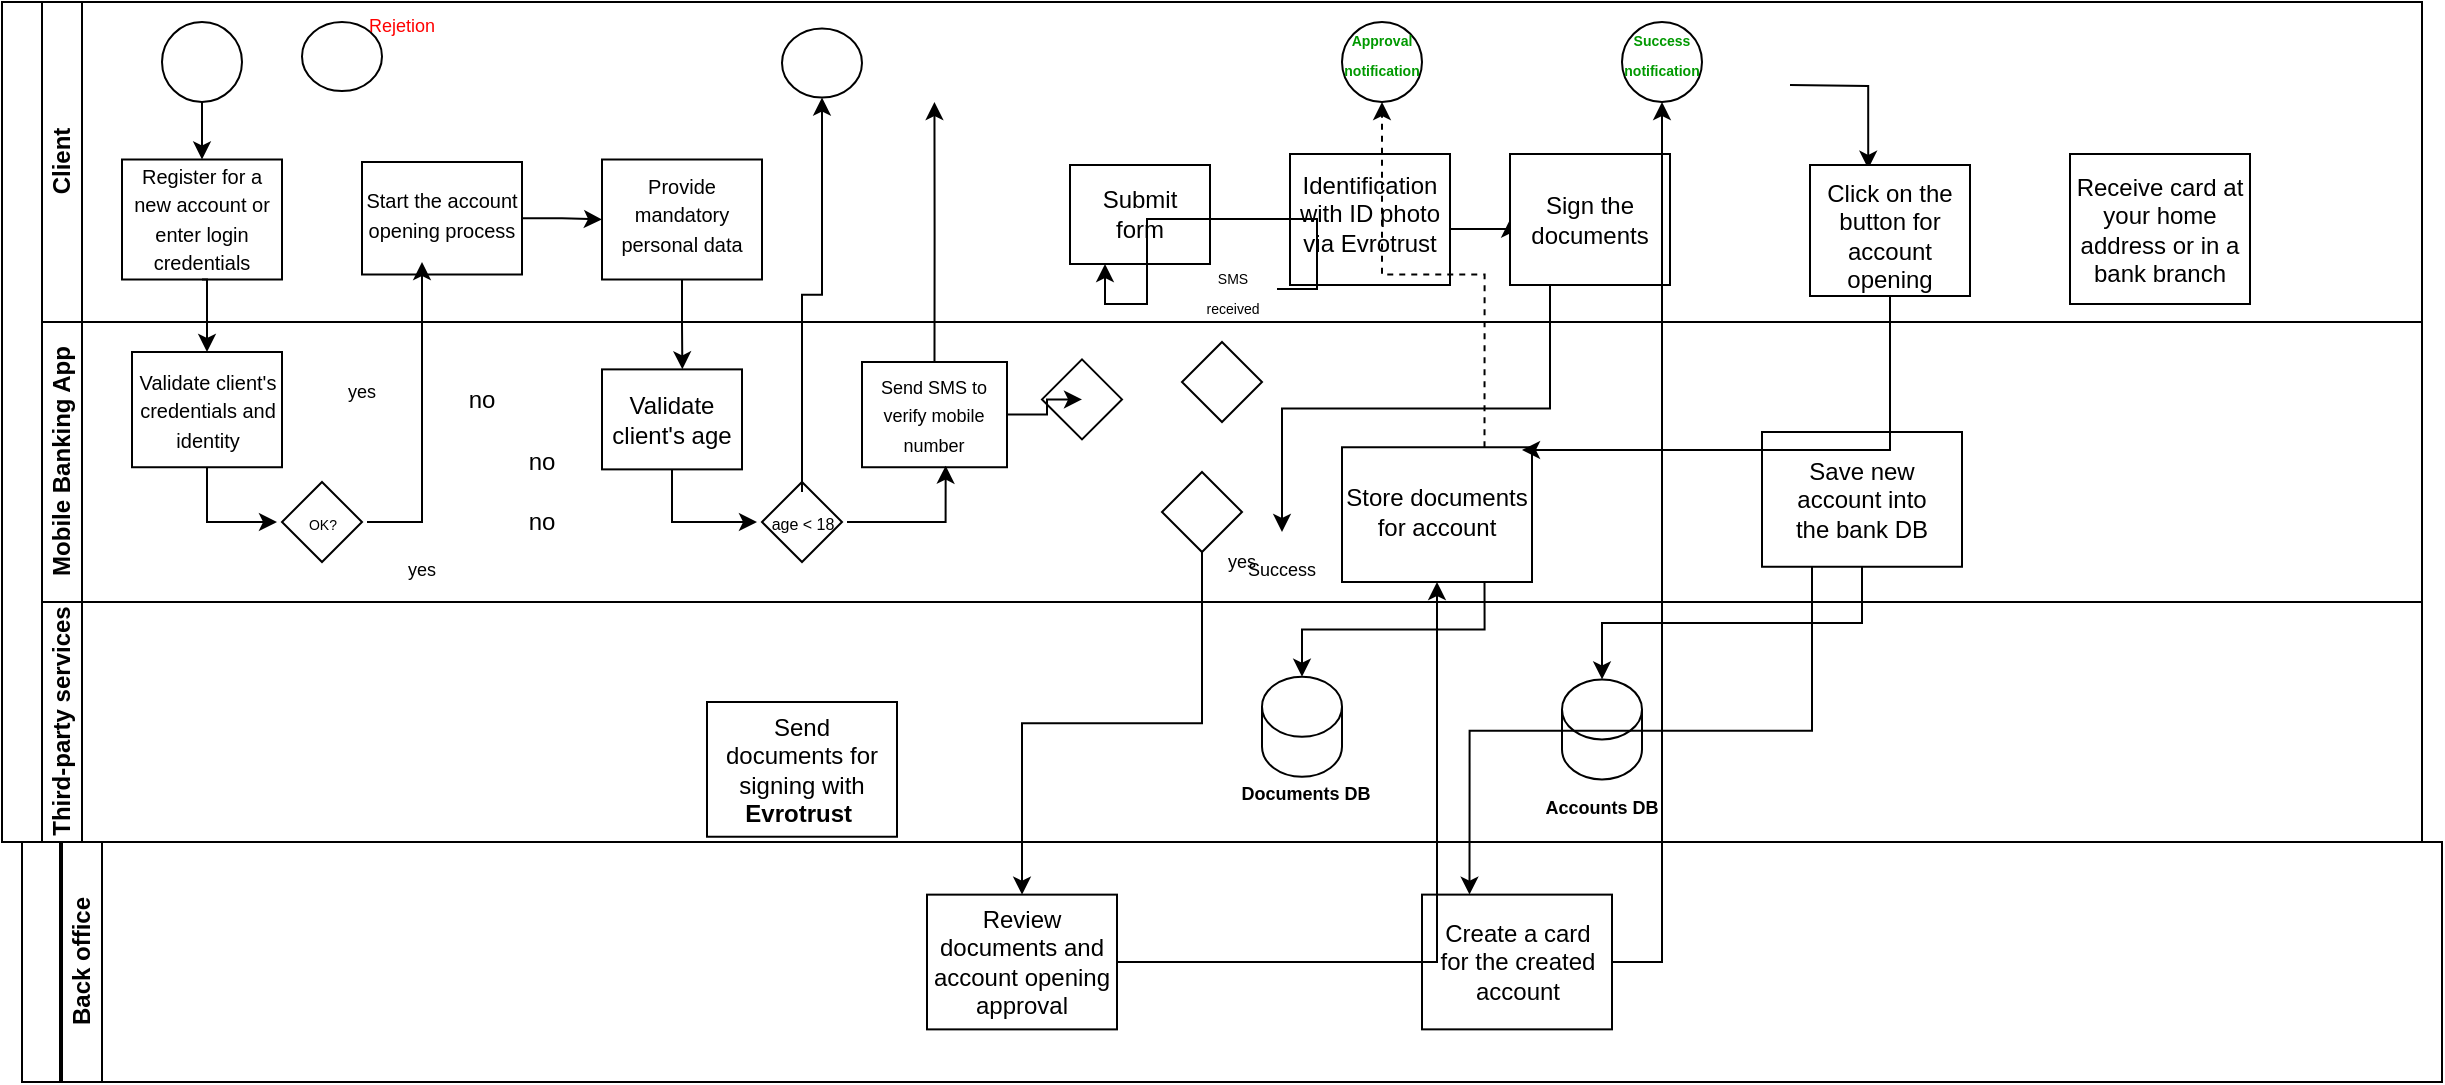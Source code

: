 <mxfile version="21.2.1" type="github">
  <diagram id="prtHgNgQTEPvFCAcTncT" name="Page-1">
    <mxGraphModel dx="667" dy="255" grid="1" gridSize="10" guides="1" tooltips="1" connect="1" arrows="1" fold="1" page="1" pageScale="1" pageWidth="827" pageHeight="1169" math="0" shadow="0">
      <root>
        <mxCell id="0" />
        <mxCell id="1" parent="0" />
        <mxCell id="dNxyNK7c78bLwvsdeMH5-19" value="" style="swimlane;html=1;childLayout=stackLayout;resizeParent=1;resizeParentMax=0;horizontal=0;startSize=20;horizontalStack=0;" parent="1" vertex="1">
          <mxGeometry x="130" y="120" width="1210" height="420" as="geometry">
            <mxRectangle x="130" y="120" width="50" height="40" as="alternateBounds" />
          </mxGeometry>
        </mxCell>
        <mxCell id="dNxyNK7c78bLwvsdeMH5-20" value="Client" style="swimlane;html=1;startSize=20;horizontal=0;" parent="dNxyNK7c78bLwvsdeMH5-19" vertex="1">
          <mxGeometry x="20" width="1190" height="160" as="geometry">
            <mxRectangle x="20" width="830" height="30" as="alternateBounds" />
          </mxGeometry>
        </mxCell>
        <mxCell id="dNxyNK7c78bLwvsdeMH5-32" value="" style="ellipse;whiteSpace=wrap;html=1;" parent="dNxyNK7c78bLwvsdeMH5-20" vertex="1">
          <mxGeometry x="130" y="10" width="40" height="34.5" as="geometry" />
        </mxCell>
        <mxCell id="s5pZFRqYBgZjyqIlcMoZ-17" style="edgeStyle=orthogonalEdgeStyle;rounded=0;orthogonalLoop=1;jettySize=auto;html=1;exitX=0.5;exitY=1;exitDx=0;exitDy=0;entryX=0.5;entryY=0;entryDx=0;entryDy=0;" edge="1" parent="dNxyNK7c78bLwvsdeMH5-20" source="dNxyNK7c78bLwvsdeMH5-23" target="s5pZFRqYBgZjyqIlcMoZ-7">
          <mxGeometry relative="1" as="geometry" />
        </mxCell>
        <mxCell id="dNxyNK7c78bLwvsdeMH5-23" value="" style="ellipse;whiteSpace=wrap;html=1;" parent="dNxyNK7c78bLwvsdeMH5-20" vertex="1">
          <mxGeometry x="60" y="10" width="40" height="40" as="geometry" />
        </mxCell>
        <mxCell id="H2B2UGWtE6lgij_-whlS-2" style="edgeStyle=orthogonalEdgeStyle;rounded=0;orthogonalLoop=1;jettySize=auto;html=1;exitX=1;exitY=0.5;exitDx=0;exitDy=0;entryX=0;entryY=0.5;entryDx=0;entryDy=0;" parent="dNxyNK7c78bLwvsdeMH5-20" source="dNxyNK7c78bLwvsdeMH5-24" target="dNxyNK7c78bLwvsdeMH5-30" edge="1">
          <mxGeometry relative="1" as="geometry" />
        </mxCell>
        <mxCell id="dNxyNK7c78bLwvsdeMH5-24" value="" style="rounded=0;whiteSpace=wrap;html=1;fontFamily=Helvetica;fontSize=12;fontColor=#000000;align=center;" parent="dNxyNK7c78bLwvsdeMH5-20" vertex="1">
          <mxGeometry x="160" y="80" width="80" height="56.25" as="geometry" />
        </mxCell>
        <mxCell id="dNxyNK7c78bLwvsdeMH5-30" value="" style="rounded=0;whiteSpace=wrap;html=1;fontFamily=Helvetica;fontSize=12;fontColor=#000000;align=center;" parent="dNxyNK7c78bLwvsdeMH5-20" vertex="1">
          <mxGeometry x="280" y="78.75" width="80" height="60" as="geometry" />
        </mxCell>
        <mxCell id="0VKmnLm70ZOvJsMQm3Ms-3" value="&lt;font style=&quot;font-size: 10px;&quot;&gt;Start the account opening process&lt;/font&gt;" style="text;strokeColor=none;align=center;fillColor=none;html=1;verticalAlign=middle;whiteSpace=wrap;rounded=0;" parent="dNxyNK7c78bLwvsdeMH5-20" vertex="1">
          <mxGeometry x="160" y="91.25" width="80" height="30" as="geometry" />
        </mxCell>
        <mxCell id="H2B2UGWtE6lgij_-whlS-1" value="&lt;font style=&quot;font-size: 10px;&quot;&gt;Provide mandatory personal data&lt;/font&gt;" style="text;strokeColor=none;align=center;fillColor=none;html=1;verticalAlign=middle;whiteSpace=wrap;rounded=0;" parent="dNxyNK7c78bLwvsdeMH5-20" vertex="1">
          <mxGeometry x="285" y="91" width="70" height="30" as="geometry" />
        </mxCell>
        <mxCell id="H2B2UGWtE6lgij_-whlS-9" value="&lt;font style=&quot;font-size: 9px;&quot;&gt;Rejetion&lt;/font&gt;" style="text;strokeColor=none;align=center;fillColor=none;html=1;verticalAlign=middle;whiteSpace=wrap;rounded=0;fontColor=#FF0000;" parent="dNxyNK7c78bLwvsdeMH5-20" vertex="1">
          <mxGeometry x="160" y="8.25" width="40" height="5" as="geometry" />
        </mxCell>
        <mxCell id="H2B2UGWtE6lgij_-whlS-19" value="" style="shape=image;html=1;verticalAlign=top;verticalLabelPosition=bottom;labelBackgroundColor=#ffffff;imageAspect=0;aspect=fixed;image=https://cdn4.iconfinder.com/data/icons/Primo_Icons/PNG/128x128/email.png" parent="dNxyNK7c78bLwvsdeMH5-20" vertex="1">
          <mxGeometry x="430" y="18.75" width="29" height="29" as="geometry" />
        </mxCell>
        <mxCell id="H2B2UGWtE6lgij_-whlS-26" value="" style="rounded=0;whiteSpace=wrap;html=1;fontFamily=Helvetica;fontSize=12;fontColor=#000000;align=center;" parent="dNxyNK7c78bLwvsdeMH5-20" vertex="1">
          <mxGeometry x="514" y="81.5" width="70" height="49.5" as="geometry" />
        </mxCell>
        <mxCell id="H2B2UGWtE6lgij_-whlS-27" value="Submit form" style="text;strokeColor=none;align=center;fillColor=none;html=1;verticalAlign=middle;whiteSpace=wrap;rounded=0;" parent="dNxyNK7c78bLwvsdeMH5-20" vertex="1">
          <mxGeometry x="519" y="91" width="60" height="30" as="geometry" />
        </mxCell>
        <mxCell id="H2B2UGWtE6lgij_-whlS-36" value="" style="rounded=0;whiteSpace=wrap;html=1;fontFamily=Helvetica;fontSize=12;fontColor=#000000;align=center;" parent="dNxyNK7c78bLwvsdeMH5-20" vertex="1">
          <mxGeometry x="624" y="76" width="80" height="65.5" as="geometry" />
        </mxCell>
        <mxCell id="H2B2UGWtE6lgij_-whlS-46" style="edgeStyle=orthogonalEdgeStyle;rounded=0;orthogonalLoop=1;jettySize=auto;html=1;exitX=1;exitY=0.75;exitDx=0;exitDy=0;entryX=0;entryY=0.5;entryDx=0;entryDy=0;" parent="dNxyNK7c78bLwvsdeMH5-20" source="H2B2UGWtE6lgij_-whlS-37" target="H2B2UGWtE6lgij_-whlS-44" edge="1">
          <mxGeometry relative="1" as="geometry" />
        </mxCell>
        <mxCell id="H2B2UGWtE6lgij_-whlS-37" value="Identification with ID photo via Evrotrust" style="text;strokeColor=none;align=center;fillColor=none;html=1;verticalAlign=middle;whiteSpace=wrap;rounded=0;" parent="dNxyNK7c78bLwvsdeMH5-20" vertex="1">
          <mxGeometry x="624" y="91" width="80" height="30" as="geometry" />
        </mxCell>
        <mxCell id="H2B2UGWtE6lgij_-whlS-44" value="" style="rounded=0;whiteSpace=wrap;html=1;fontFamily=Helvetica;fontSize=12;fontColor=#000000;align=center;" parent="dNxyNK7c78bLwvsdeMH5-20" vertex="1">
          <mxGeometry x="734" y="76" width="80" height="65.5" as="geometry" />
        </mxCell>
        <mxCell id="H2B2UGWtE6lgij_-whlS-45" value="Sign the documents" style="text;strokeColor=none;align=center;fillColor=none;html=1;verticalAlign=middle;whiteSpace=wrap;rounded=0;" parent="dNxyNK7c78bLwvsdeMH5-20" vertex="1">
          <mxGeometry x="744" y="93.75" width="60" height="30" as="geometry" />
        </mxCell>
        <mxCell id="H2B2UGWtE6lgij_-whlS-70" style="edgeStyle=orthogonalEdgeStyle;rounded=0;orthogonalLoop=1;jettySize=auto;html=1;exitX=1;exitY=0.5;exitDx=0;exitDy=0;entryX=0.364;entryY=0.029;entryDx=0;entryDy=0;entryPerimeter=0;" parent="dNxyNK7c78bLwvsdeMH5-20" target="H2B2UGWtE6lgij_-whlS-65" edge="1">
          <mxGeometry relative="1" as="geometry">
            <mxPoint x="874" y="41.5" as="sourcePoint" />
          </mxGeometry>
        </mxCell>
        <mxCell id="H2B2UGWtE6lgij_-whlS-59" value="" style="ellipse;whiteSpace=wrap;html=1;" parent="dNxyNK7c78bLwvsdeMH5-20" vertex="1">
          <mxGeometry x="650" y="10" width="40" height="40" as="geometry" />
        </mxCell>
        <mxCell id="H2B2UGWtE6lgij_-whlS-61" value="&lt;font color=&quot;#009900&quot; style=&quot;font-size: 7px;&quot;&gt;&lt;b&gt;Approval notification&lt;/b&gt;&lt;/font&gt;" style="text;strokeColor=none;align=center;fillColor=none;html=1;verticalAlign=middle;whiteSpace=wrap;rounded=0;" parent="dNxyNK7c78bLwvsdeMH5-20" vertex="1">
          <mxGeometry x="640" y="10" width="60" height="30" as="geometry" />
        </mxCell>
        <mxCell id="H2B2UGWtE6lgij_-whlS-65" value="" style="rounded=0;whiteSpace=wrap;html=1;fontFamily=Helvetica;fontSize=12;fontColor=#000000;align=center;" parent="dNxyNK7c78bLwvsdeMH5-20" vertex="1">
          <mxGeometry x="884" y="81.5" width="80" height="65.5" as="geometry" />
        </mxCell>
        <mxCell id="H2B2UGWtE6lgij_-whlS-66" value="Click on the button for account opening" style="text;strokeColor=none;align=center;fillColor=none;html=1;verticalAlign=middle;whiteSpace=wrap;rounded=0;" parent="dNxyNK7c78bLwvsdeMH5-20" vertex="1">
          <mxGeometry x="879" y="101.5" width="90" height="30" as="geometry" />
        </mxCell>
        <mxCell id="H2B2UGWtE6lgij_-whlS-79" value="" style="rounded=0;whiteSpace=wrap;html=1;fontFamily=Helvetica;fontSize=12;fontColor=#000000;align=center;" parent="dNxyNK7c78bLwvsdeMH5-20" vertex="1">
          <mxGeometry x="1014" y="76" width="90" height="75" as="geometry" />
        </mxCell>
        <mxCell id="H2B2UGWtE6lgij_-whlS-80" value="Receive card at your home address or in a bank branch" style="text;strokeColor=none;align=center;fillColor=none;html=1;verticalAlign=middle;whiteSpace=wrap;rounded=0;" parent="dNxyNK7c78bLwvsdeMH5-20" vertex="1">
          <mxGeometry x="1009" y="98.5" width="100" height="30" as="geometry" />
        </mxCell>
        <mxCell id="H2B2UGWtE6lgij_-whlS-91" value="" style="ellipse;whiteSpace=wrap;html=1;" parent="dNxyNK7c78bLwvsdeMH5-20" vertex="1">
          <mxGeometry x="790" y="10" width="40" height="40" as="geometry" />
        </mxCell>
        <mxCell id="H2B2UGWtE6lgij_-whlS-93" value="&lt;font color=&quot;#009900&quot; style=&quot;font-size: 7px;&quot;&gt;&lt;b&gt;Success notification&lt;/b&gt;&lt;/font&gt;" style="text;strokeColor=none;align=center;fillColor=none;html=1;verticalAlign=middle;whiteSpace=wrap;rounded=0;" parent="dNxyNK7c78bLwvsdeMH5-20" vertex="1">
          <mxGeometry x="780" y="4.5" width="60" height="40" as="geometry" />
        </mxCell>
        <mxCell id="s5pZFRqYBgZjyqIlcMoZ-7" value="" style="rounded=0;whiteSpace=wrap;html=1;fontFamily=Helvetica;fontSize=12;fontColor=#000000;align=center;" vertex="1" parent="dNxyNK7c78bLwvsdeMH5-20">
          <mxGeometry x="40" y="78.75" width="80" height="60" as="geometry" />
        </mxCell>
        <mxCell id="s5pZFRqYBgZjyqIlcMoZ-9" value="&lt;font style=&quot;font-size: 10px;&quot;&gt;Register for a new account or enter login credentials&lt;/font&gt;" style="text;strokeColor=none;align=center;fillColor=none;html=1;verticalAlign=middle;whiteSpace=wrap;rounded=0;" vertex="1" parent="dNxyNK7c78bLwvsdeMH5-20">
          <mxGeometry x="45" y="85" width="70" height="46" as="geometry" />
        </mxCell>
        <mxCell id="s5pZFRqYBgZjyqIlcMoZ-23" value="" style="shape=image;html=1;verticalAlign=top;verticalLabelPosition=bottom;labelBackgroundColor=#ffffff;imageAspect=0;aspect=fixed;image=https://cdn2.iconfinder.com/data/icons/boxicons-regular-vol-1/24/bx-comment-error-128.png" vertex="1" parent="dNxyNK7c78bLwvsdeMH5-20">
          <mxGeometry x="136" y="13.25" width="28" height="28" as="geometry" />
        </mxCell>
        <mxCell id="H2B2UGWtE6lgij_-whlS-21" value="&lt;font style=&quot;font-size: 7px;&quot;&gt;SMS received&lt;/font&gt;" style="text;strokeColor=none;align=center;fillColor=none;html=1;verticalAlign=middle;whiteSpace=wrap;rounded=0;" parent="dNxyNK7c78bLwvsdeMH5-20" vertex="1">
          <mxGeometry x="572.5" y="128.5" width="45" height="30" as="geometry" />
        </mxCell>
        <mxCell id="H2B2UGWtE6lgij_-whlS-28" style="edgeStyle=orthogonalEdgeStyle;rounded=0;orthogonalLoop=1;jettySize=auto;html=1;exitX=1;exitY=0.5;exitDx=0;exitDy=0;entryX=0.25;entryY=1;entryDx=0;entryDy=0;" parent="dNxyNK7c78bLwvsdeMH5-20" source="H2B2UGWtE6lgij_-whlS-21" target="H2B2UGWtE6lgij_-whlS-26" edge="1">
          <mxGeometry relative="1" as="geometry" />
        </mxCell>
        <mxCell id="s5pZFRqYBgZjyqIlcMoZ-28" value="" style="ellipse;whiteSpace=wrap;html=1;" vertex="1" parent="dNxyNK7c78bLwvsdeMH5-20">
          <mxGeometry x="370" y="13.25" width="40" height="34.5" as="geometry" />
        </mxCell>
        <mxCell id="s5pZFRqYBgZjyqIlcMoZ-29" value="" style="shape=image;html=1;verticalAlign=top;verticalLabelPosition=bottom;labelBackgroundColor=#ffffff;imageAspect=0;aspect=fixed;image=https://cdn2.iconfinder.com/data/icons/boxicons-regular-vol-1/24/bx-comment-error-128.png" vertex="1" parent="dNxyNK7c78bLwvsdeMH5-20">
          <mxGeometry x="376" y="16.5" width="28" height="28" as="geometry" />
        </mxCell>
        <mxCell id="dNxyNK7c78bLwvsdeMH5-21" value="Mobile Banking App" style="swimlane;html=1;startSize=20;horizontal=0;" parent="dNxyNK7c78bLwvsdeMH5-19" vertex="1">
          <mxGeometry x="20" y="160" width="1190" height="140" as="geometry">
            <mxRectangle x="20" y="160" width="890" height="30" as="alternateBounds" />
          </mxGeometry>
        </mxCell>
        <mxCell id="s5pZFRqYBgZjyqIlcMoZ-30" style="edgeStyle=orthogonalEdgeStyle;rounded=0;orthogonalLoop=1;jettySize=auto;html=1;exitX=0.5;exitY=1;exitDx=0;exitDy=0;entryX=0;entryY=0.5;entryDx=0;entryDy=0;" edge="1" parent="dNxyNK7c78bLwvsdeMH5-21" source="dNxyNK7c78bLwvsdeMH5-26" target="H2B2UGWtE6lgij_-whlS-6">
          <mxGeometry relative="1" as="geometry" />
        </mxCell>
        <mxCell id="dNxyNK7c78bLwvsdeMH5-26" value="" style="rounded=0;whiteSpace=wrap;html=1;fontFamily=Helvetica;fontSize=12;fontColor=#000000;align=center;" parent="dNxyNK7c78bLwvsdeMH5-21" vertex="1">
          <mxGeometry x="280" y="23.69" width="70" height="50" as="geometry" />
        </mxCell>
        <mxCell id="H2B2UGWtE6lgij_-whlS-15" value="no" style="text;strokeColor=none;align=center;fillColor=none;html=1;verticalAlign=middle;whiteSpace=wrap;rounded=0;" parent="dNxyNK7c78bLwvsdeMH5-21" vertex="1">
          <mxGeometry x="220" y="55" width="60" height="30" as="geometry" />
        </mxCell>
        <mxCell id="s5pZFRqYBgZjyqIlcMoZ-35" style="edgeStyle=orthogonalEdgeStyle;rounded=0;orthogonalLoop=1;jettySize=auto;html=1;exitX=0.5;exitY=0;exitDx=0;exitDy=0;" edge="1" parent="dNxyNK7c78bLwvsdeMH5-21" source="dNxyNK7c78bLwvsdeMH5-34">
          <mxGeometry relative="1" as="geometry">
            <mxPoint x="446.226" y="-110" as="targetPoint" />
          </mxGeometry>
        </mxCell>
        <mxCell id="dNxyNK7c78bLwvsdeMH5-34" value="" style="rounded=0;whiteSpace=wrap;html=1;fontFamily=Helvetica;fontSize=12;fontColor=#000000;align=center;" parent="dNxyNK7c78bLwvsdeMH5-21" vertex="1">
          <mxGeometry x="410" y="20" width="72.5" height="52.62" as="geometry" />
        </mxCell>
        <mxCell id="H2B2UGWtE6lgij_-whlS-18" value="&lt;font style=&quot;font-size: 9px;&quot;&gt;Send SMS to verify mobile number&lt;/font&gt;" style="text;strokeColor=none;align=center;fillColor=none;html=1;verticalAlign=middle;whiteSpace=wrap;rounded=0;" parent="dNxyNK7c78bLwvsdeMH5-21" vertex="1">
          <mxGeometry x="416.25" y="31.31" width="60" height="30" as="geometry" />
        </mxCell>
        <mxCell id="dNxyNK7c78bLwvsdeMH5-36" value="" style="rhombus;whiteSpace=wrap;html=1;fontFamily=Helvetica;fontSize=12;fontColor=#000000;align=center;" parent="dNxyNK7c78bLwvsdeMH5-21" vertex="1">
          <mxGeometry x="500" y="18.69" width="40" height="40" as="geometry" />
        </mxCell>
        <mxCell id="dNxyNK7c78bLwvsdeMH5-37" value="" style="edgeStyle=orthogonalEdgeStyle;rounded=0;orthogonalLoop=1;jettySize=auto;html=1;endArrow=classic;endFill=1;" parent="dNxyNK7c78bLwvsdeMH5-21" source="dNxyNK7c78bLwvsdeMH5-34" target="dNxyNK7c78bLwvsdeMH5-36" edge="1">
          <mxGeometry relative="1" as="geometry" />
        </mxCell>
        <mxCell id="H2B2UGWtE6lgij_-whlS-23" value="no" style="text;strokeColor=none;align=center;fillColor=none;html=1;verticalAlign=middle;whiteSpace=wrap;rounded=0;" parent="dNxyNK7c78bLwvsdeMH5-21" vertex="1">
          <mxGeometry x="190" y="23.69" width="60" height="30" as="geometry" />
        </mxCell>
        <mxCell id="H2B2UGWtE6lgij_-whlS-24" value="&lt;font style=&quot;font-size: 9px;&quot;&gt;yes&lt;/font&gt;" style="text;strokeColor=none;align=center;fillColor=none;html=1;verticalAlign=middle;whiteSpace=wrap;rounded=0;" parent="dNxyNK7c78bLwvsdeMH5-21" vertex="1">
          <mxGeometry x="160" y="107.5" width="60" height="30" as="geometry" />
        </mxCell>
        <mxCell id="H2B2UGWtE6lgij_-whlS-29" value="&lt;font style=&quot;font-size: 9px;&quot;&gt;yes&lt;/font&gt;" style="text;strokeColor=none;align=center;fillColor=none;html=1;verticalAlign=middle;whiteSpace=wrap;rounded=0;" parent="dNxyNK7c78bLwvsdeMH5-21" vertex="1">
          <mxGeometry x="130" y="18.81" width="60" height="30" as="geometry" />
        </mxCell>
        <mxCell id="H2B2UGWtE6lgij_-whlS-39" value="" style="rhombus;whiteSpace=wrap;html=1;fontFamily=Helvetica;fontSize=12;fontColor=#000000;align=center;" parent="dNxyNK7c78bLwvsdeMH5-21" vertex="1">
          <mxGeometry x="560" y="75" width="40" height="40" as="geometry" />
        </mxCell>
        <mxCell id="H2B2UGWtE6lgij_-whlS-40" value="&lt;font style=&quot;font-size: 9px;&quot;&gt;Success&lt;/font&gt;" style="text;strokeColor=none;align=center;fillColor=none;html=1;verticalAlign=middle;whiteSpace=wrap;rounded=0;" parent="dNxyNK7c78bLwvsdeMH5-21" vertex="1">
          <mxGeometry x="590" y="105" width="60" height="35" as="geometry" />
        </mxCell>
        <mxCell id="H2B2UGWtE6lgij_-whlS-43" value="no" style="text;strokeColor=none;align=center;fillColor=none;html=1;verticalAlign=middle;whiteSpace=wrap;rounded=0;" parent="dNxyNK7c78bLwvsdeMH5-21" vertex="1">
          <mxGeometry x="220" y="85" width="60" height="30" as="geometry" />
        </mxCell>
        <mxCell id="H2B2UGWtE6lgij_-whlS-55" value="" style="rounded=0;whiteSpace=wrap;html=1;fontFamily=Helvetica;fontSize=12;fontColor=#000000;align=center;" parent="dNxyNK7c78bLwvsdeMH5-21" vertex="1">
          <mxGeometry x="650" y="62.63" width="95" height="67.37" as="geometry" />
        </mxCell>
        <mxCell id="H2B2UGWtE6lgij_-whlS-58" value="Store documents for account" style="text;strokeColor=none;align=center;fillColor=none;html=1;verticalAlign=middle;whiteSpace=wrap;rounded=0;" parent="dNxyNK7c78bLwvsdeMH5-21" vertex="1">
          <mxGeometry x="651.25" y="80.0" width="92.5" height="30" as="geometry" />
        </mxCell>
        <mxCell id="H2B2UGWtE6lgij_-whlS-67" value="" style="rounded=0;whiteSpace=wrap;html=1;fontFamily=Helvetica;fontSize=12;fontColor=#000000;align=center;" parent="dNxyNK7c78bLwvsdeMH5-21" vertex="1">
          <mxGeometry x="860" y="55" width="100" height="67.38" as="geometry" />
        </mxCell>
        <mxCell id="H2B2UGWtE6lgij_-whlS-68" value="Save new account into the bank DB" style="text;strokeColor=none;align=center;fillColor=none;html=1;verticalAlign=middle;whiteSpace=wrap;rounded=0;" parent="dNxyNK7c78bLwvsdeMH5-21" vertex="1">
          <mxGeometry x="875" y="73.69" width="70" height="30" as="geometry" />
        </mxCell>
        <mxCell id="H2B2UGWtE6lgij_-whlS-76" value="&lt;font style=&quot;font-size: 9px;&quot;&gt;yes&lt;/font&gt;" style="text;strokeColor=none;align=center;fillColor=none;html=1;verticalAlign=middle;whiteSpace=wrap;rounded=0;" parent="dNxyNK7c78bLwvsdeMH5-21" vertex="1">
          <mxGeometry x="570" y="103.69" width="60" height="30" as="geometry" />
        </mxCell>
        <mxCell id="s5pZFRqYBgZjyqIlcMoZ-20" style="edgeStyle=orthogonalEdgeStyle;rounded=0;orthogonalLoop=1;jettySize=auto;html=1;exitX=0.5;exitY=1;exitDx=0;exitDy=0;entryX=0;entryY=0.5;entryDx=0;entryDy=0;" edge="1" parent="dNxyNK7c78bLwvsdeMH5-21" source="s5pZFRqYBgZjyqIlcMoZ-11" target="s5pZFRqYBgZjyqIlcMoZ-19">
          <mxGeometry relative="1" as="geometry" />
        </mxCell>
        <mxCell id="s5pZFRqYBgZjyqIlcMoZ-11" value="" style="rounded=0;whiteSpace=wrap;html=1;fontFamily=Helvetica;fontSize=12;fontColor=#000000;align=center;" vertex="1" parent="dNxyNK7c78bLwvsdeMH5-21">
          <mxGeometry x="45" y="15.0" width="75" height="57.62" as="geometry" />
        </mxCell>
        <mxCell id="s5pZFRqYBgZjyqIlcMoZ-12" value="&lt;font style=&quot;font-size: 10px;&quot;&gt;Validate client&#39;s credentials and identity&lt;/font&gt;" style="text;strokeColor=none;align=center;fillColor=none;html=1;verticalAlign=middle;whiteSpace=wrap;rounded=0;" vertex="1" parent="dNxyNK7c78bLwvsdeMH5-21">
          <mxGeometry x="42.5" y="28.81" width="80" height="30" as="geometry" />
        </mxCell>
        <mxCell id="s5pZFRqYBgZjyqIlcMoZ-18" value="" style="rhombus;whiteSpace=wrap;html=1;fontFamily=Helvetica;fontSize=12;fontColor=#000000;align=center;" vertex="1" parent="dNxyNK7c78bLwvsdeMH5-21">
          <mxGeometry x="120" y="80" width="40" height="40" as="geometry" />
        </mxCell>
        <mxCell id="s5pZFRqYBgZjyqIlcMoZ-19" value="&lt;font style=&quot;font-size: 7px;&quot;&gt;OK?&lt;/font&gt;" style="text;strokeColor=none;align=center;fillColor=none;html=1;verticalAlign=middle;whiteSpace=wrap;rounded=0;" vertex="1" parent="dNxyNK7c78bLwvsdeMH5-21">
          <mxGeometry x="117.5" y="85" width="45" height="30" as="geometry" />
        </mxCell>
        <mxCell id="H2B2UGWtE6lgij_-whlS-5" value="Validate client&#39;s age" style="text;strokeColor=none;align=center;fillColor=none;html=1;verticalAlign=middle;whiteSpace=wrap;rounded=0;" parent="dNxyNK7c78bLwvsdeMH5-21" vertex="1">
          <mxGeometry x="280" y="33.69" width="70" height="30" as="geometry" />
        </mxCell>
        <mxCell id="dNxyNK7c78bLwvsdeMH5-28" value="" style="rhombus;whiteSpace=wrap;html=1;fontFamily=Helvetica;fontSize=12;fontColor=#000000;align=center;" parent="dNxyNK7c78bLwvsdeMH5-21" vertex="1">
          <mxGeometry x="360" y="80" width="40" height="40" as="geometry" />
        </mxCell>
        <mxCell id="s5pZFRqYBgZjyqIlcMoZ-27" value="" style="rhombus;whiteSpace=wrap;html=1;fontFamily=Helvetica;fontSize=12;fontColor=#000000;align=center;" vertex="1" parent="dNxyNK7c78bLwvsdeMH5-21">
          <mxGeometry x="570" y="10" width="40" height="40" as="geometry" />
        </mxCell>
        <mxCell id="s5pZFRqYBgZjyqIlcMoZ-34" style="edgeStyle=orthogonalEdgeStyle;rounded=0;orthogonalLoop=1;jettySize=auto;html=1;exitX=1;exitY=0.5;exitDx=0;exitDy=0;entryX=0.577;entryY=0.985;entryDx=0;entryDy=0;entryPerimeter=0;" edge="1" parent="dNxyNK7c78bLwvsdeMH5-21" source="H2B2UGWtE6lgij_-whlS-6" target="dNxyNK7c78bLwvsdeMH5-34">
          <mxGeometry relative="1" as="geometry" />
        </mxCell>
        <mxCell id="H2B2UGWtE6lgij_-whlS-6" value="&lt;font style=&quot;font-size: 8px;&quot;&gt;age &amp;lt; 18&lt;/font&gt;" style="text;strokeColor=none;align=center;fillColor=none;html=1;verticalAlign=middle;whiteSpace=wrap;rounded=0;" parent="dNxyNK7c78bLwvsdeMH5-21" vertex="1">
          <mxGeometry x="357.5" y="85" width="45" height="30" as="geometry" />
        </mxCell>
        <mxCell id="dNxyNK7c78bLwvsdeMH5-22" value="Third-party services" style="swimlane;html=1;startSize=20;horizontal=0;" parent="dNxyNK7c78bLwvsdeMH5-19" vertex="1">
          <mxGeometry x="20" y="300" width="1190" height="120" as="geometry" />
        </mxCell>
        <mxCell id="H2B2UGWtE6lgij_-whlS-32" value="" style="rounded=0;whiteSpace=wrap;html=1;fontFamily=Helvetica;fontSize=12;fontColor=#000000;align=center;" parent="dNxyNK7c78bLwvsdeMH5-22" vertex="1">
          <mxGeometry x="332.5" y="50" width="95" height="67.37" as="geometry" />
        </mxCell>
        <mxCell id="H2B2UGWtE6lgij_-whlS-34" value="Send documents for signing with &lt;b&gt;Evrotrust&amp;nbsp;&lt;/b&gt;" style="text;strokeColor=none;align=center;fillColor=none;html=1;verticalAlign=middle;whiteSpace=wrap;rounded=0;" parent="dNxyNK7c78bLwvsdeMH5-22" vertex="1">
          <mxGeometry x="340" y="68.68" width="80" height="30" as="geometry" />
        </mxCell>
        <mxCell id="H2B2UGWtE6lgij_-whlS-81" value="" style="shape=cylinder3;whiteSpace=wrap;html=1;boundedLbl=1;backgroundOutline=1;size=15;" parent="dNxyNK7c78bLwvsdeMH5-22" vertex="1">
          <mxGeometry x="610" y="37.37" width="40" height="50" as="geometry" />
        </mxCell>
        <mxCell id="H2B2UGWtE6lgij_-whlS-83" value="" style="shape=cylinder3;whiteSpace=wrap;html=1;boundedLbl=1;backgroundOutline=1;size=15;" parent="dNxyNK7c78bLwvsdeMH5-22" vertex="1">
          <mxGeometry x="760" y="38.69" width="40" height="50" as="geometry" />
        </mxCell>
        <mxCell id="H2B2UGWtE6lgij_-whlS-85" value="&lt;font style=&quot;font-size: 9px;&quot;&gt;&lt;b&gt;Documents DB&lt;/b&gt;&lt;/font&gt;" style="text;strokeColor=none;align=center;fillColor=none;html=1;verticalAlign=middle;whiteSpace=wrap;rounded=0;" parent="dNxyNK7c78bLwvsdeMH5-22" vertex="1">
          <mxGeometry x="597" y="80" width="70" height="30" as="geometry" />
        </mxCell>
        <mxCell id="H2B2UGWtE6lgij_-whlS-86" value="&lt;font style=&quot;font-size: 9px;&quot;&gt;&lt;b&gt;Accounts DB&lt;/b&gt;&lt;/font&gt;" style="text;strokeColor=none;align=center;fillColor=none;html=1;verticalAlign=middle;whiteSpace=wrap;rounded=0;" parent="dNxyNK7c78bLwvsdeMH5-22" vertex="1">
          <mxGeometry x="745" y="87.37" width="70" height="30" as="geometry" />
        </mxCell>
        <mxCell id="H2B2UGWtE6lgij_-whlS-60" style="edgeStyle=orthogonalEdgeStyle;rounded=0;orthogonalLoop=1;jettySize=auto;html=1;exitX=0.75;exitY=0;exitDx=0;exitDy=0;entryX=0.5;entryY=1;entryDx=0;entryDy=0;dashed=1;" parent="dNxyNK7c78bLwvsdeMH5-19" source="H2B2UGWtE6lgij_-whlS-55" target="H2B2UGWtE6lgij_-whlS-59" edge="1">
          <mxGeometry relative="1" as="geometry" />
        </mxCell>
        <mxCell id="H2B2UGWtE6lgij_-whlS-71" style="edgeStyle=orthogonalEdgeStyle;rounded=0;orthogonalLoop=1;jettySize=auto;html=1;exitX=0.5;exitY=1;exitDx=0;exitDy=0;" parent="dNxyNK7c78bLwvsdeMH5-19" source="H2B2UGWtE6lgij_-whlS-65" edge="1">
          <mxGeometry relative="1" as="geometry">
            <mxPoint x="760" y="224" as="targetPoint" />
            <Array as="points">
              <mxPoint x="760" y="224" />
            </Array>
          </mxGeometry>
        </mxCell>
        <mxCell id="H2B2UGWtE6lgij_-whlS-75" style="edgeStyle=orthogonalEdgeStyle;rounded=0;orthogonalLoop=1;jettySize=auto;html=1;exitX=0.25;exitY=1;exitDx=0;exitDy=0;" parent="dNxyNK7c78bLwvsdeMH5-19" source="H2B2UGWtE6lgij_-whlS-44" target="H2B2UGWtE6lgij_-whlS-40" edge="1">
          <mxGeometry relative="1" as="geometry" />
        </mxCell>
        <mxCell id="H2B2UGWtE6lgij_-whlS-82" style="edgeStyle=orthogonalEdgeStyle;rounded=0;orthogonalLoop=1;jettySize=auto;html=1;exitX=0.75;exitY=1;exitDx=0;exitDy=0;entryX=0.5;entryY=0;entryDx=0;entryDy=0;entryPerimeter=0;" parent="dNxyNK7c78bLwvsdeMH5-19" source="H2B2UGWtE6lgij_-whlS-55" target="H2B2UGWtE6lgij_-whlS-81" edge="1">
          <mxGeometry relative="1" as="geometry" />
        </mxCell>
        <mxCell id="H2B2UGWtE6lgij_-whlS-84" style="edgeStyle=orthogonalEdgeStyle;rounded=0;orthogonalLoop=1;jettySize=auto;html=1;exitX=0.5;exitY=1;exitDx=0;exitDy=0;entryX=0.5;entryY=0;entryDx=0;entryDy=0;entryPerimeter=0;" parent="dNxyNK7c78bLwvsdeMH5-19" source="H2B2UGWtE6lgij_-whlS-67" target="H2B2UGWtE6lgij_-whlS-83" edge="1">
          <mxGeometry relative="1" as="geometry" />
        </mxCell>
        <mxCell id="s5pZFRqYBgZjyqIlcMoZ-22" style="edgeStyle=orthogonalEdgeStyle;rounded=0;orthogonalLoop=1;jettySize=auto;html=1;exitX=1;exitY=0.5;exitDx=0;exitDy=0;entryX=0.375;entryY=0.889;entryDx=0;entryDy=0;entryPerimeter=0;" edge="1" parent="dNxyNK7c78bLwvsdeMH5-19" source="s5pZFRqYBgZjyqIlcMoZ-19" target="dNxyNK7c78bLwvsdeMH5-24">
          <mxGeometry relative="1" as="geometry" />
        </mxCell>
        <mxCell id="s5pZFRqYBgZjyqIlcMoZ-24" style="edgeStyle=orthogonalEdgeStyle;rounded=0;orthogonalLoop=1;jettySize=auto;html=1;exitX=0.5;exitY=1;exitDx=0;exitDy=0;entryX=0.5;entryY=0;entryDx=0;entryDy=0;" edge="1" parent="dNxyNK7c78bLwvsdeMH5-19" source="s5pZFRqYBgZjyqIlcMoZ-7" target="s5pZFRqYBgZjyqIlcMoZ-11">
          <mxGeometry relative="1" as="geometry" />
        </mxCell>
        <mxCell id="s5pZFRqYBgZjyqIlcMoZ-33" style="edgeStyle=orthogonalEdgeStyle;rounded=0;orthogonalLoop=1;jettySize=auto;html=1;exitX=0.5;exitY=0;exitDx=0;exitDy=0;entryX=0.5;entryY=1;entryDx=0;entryDy=0;" edge="1" parent="dNxyNK7c78bLwvsdeMH5-19" source="H2B2UGWtE6lgij_-whlS-6" target="s5pZFRqYBgZjyqIlcMoZ-28">
          <mxGeometry relative="1" as="geometry" />
        </mxCell>
        <mxCell id="s5pZFRqYBgZjyqIlcMoZ-36" style="edgeStyle=orthogonalEdgeStyle;rounded=0;orthogonalLoop=1;jettySize=auto;html=1;exitX=0.5;exitY=1;exitDx=0;exitDy=0;entryX=0.574;entryY=-0.001;entryDx=0;entryDy=0;entryPerimeter=0;" edge="1" parent="dNxyNK7c78bLwvsdeMH5-19" source="dNxyNK7c78bLwvsdeMH5-30" target="dNxyNK7c78bLwvsdeMH5-26">
          <mxGeometry relative="1" as="geometry" />
        </mxCell>
        <mxCell id="H2B2UGWtE6lgij_-whlS-49" value="Back office" style="swimlane;html=1;startSize=20;horizontal=0;" parent="1" vertex="1">
          <mxGeometry x="160" y="540" width="1190" height="120" as="geometry">
            <mxRectangle x="160" y="540" width="40" height="90" as="alternateBounds" />
          </mxGeometry>
        </mxCell>
        <mxCell id="H2B2UGWtE6lgij_-whlS-53" value="" style="rounded=0;whiteSpace=wrap;html=1;fontFamily=Helvetica;fontSize=12;fontColor=#000000;align=center;" parent="H2B2UGWtE6lgij_-whlS-49" vertex="1">
          <mxGeometry x="432.5" y="26.32" width="95" height="67.37" as="geometry" />
        </mxCell>
        <mxCell id="H2B2UGWtE6lgij_-whlS-54" value="Review documents and account opening approval" style="text;strokeColor=none;align=center;fillColor=none;html=1;verticalAlign=middle;whiteSpace=wrap;rounded=0;" parent="H2B2UGWtE6lgij_-whlS-49" vertex="1">
          <mxGeometry x="430" y="45" width="100" height="30" as="geometry" />
        </mxCell>
        <mxCell id="H2B2UGWtE6lgij_-whlS-77" value="" style="rounded=0;whiteSpace=wrap;html=1;fontFamily=Helvetica;fontSize=12;fontColor=#000000;align=center;" parent="H2B2UGWtE6lgij_-whlS-49" vertex="1">
          <mxGeometry x="680" y="26.31" width="95" height="67.37" as="geometry" />
        </mxCell>
        <mxCell id="H2B2UGWtE6lgij_-whlS-78" value="Create a card for the created account" style="text;strokeColor=none;align=center;fillColor=none;html=1;verticalAlign=middle;whiteSpace=wrap;rounded=0;" parent="H2B2UGWtE6lgij_-whlS-49" vertex="1">
          <mxGeometry x="687.5" y="45.01" width="80" height="30" as="geometry" />
        </mxCell>
        <mxCell id="H2B2UGWtE6lgij_-whlS-56" style="edgeStyle=orthogonalEdgeStyle;rounded=0;orthogonalLoop=1;jettySize=auto;html=1;exitX=0.5;exitY=1;exitDx=0;exitDy=0;entryX=0.5;entryY=0;entryDx=0;entryDy=0;" parent="1" source="H2B2UGWtE6lgij_-whlS-39" target="H2B2UGWtE6lgij_-whlS-53" edge="1">
          <mxGeometry relative="1" as="geometry" />
        </mxCell>
        <mxCell id="H2B2UGWtE6lgij_-whlS-57" style="edgeStyle=orthogonalEdgeStyle;rounded=0;orthogonalLoop=1;jettySize=auto;html=1;exitX=1;exitY=0.5;exitDx=0;exitDy=0;" parent="1" source="H2B2UGWtE6lgij_-whlS-53" target="H2B2UGWtE6lgij_-whlS-55" edge="1">
          <mxGeometry relative="1" as="geometry" />
        </mxCell>
        <mxCell id="H2B2UGWtE6lgij_-whlS-64" value="" style="rounded=0;whiteSpace=wrap;html=1;" parent="1" vertex="1">
          <mxGeometry x="140" y="540" width="19" height="120" as="geometry" />
        </mxCell>
        <mxCell id="H2B2UGWtE6lgij_-whlS-88" style="edgeStyle=orthogonalEdgeStyle;rounded=0;orthogonalLoop=1;jettySize=auto;html=1;exitX=0.25;exitY=1;exitDx=0;exitDy=0;entryX=0.25;entryY=0;entryDx=0;entryDy=0;" parent="1" source="H2B2UGWtE6lgij_-whlS-67" target="H2B2UGWtE6lgij_-whlS-77" edge="1">
          <mxGeometry relative="1" as="geometry" />
        </mxCell>
        <mxCell id="H2B2UGWtE6lgij_-whlS-92" style="edgeStyle=orthogonalEdgeStyle;rounded=0;orthogonalLoop=1;jettySize=auto;html=1;exitX=1;exitY=0.5;exitDx=0;exitDy=0;entryX=0.5;entryY=1;entryDx=0;entryDy=0;" parent="1" source="H2B2UGWtE6lgij_-whlS-77" target="H2B2UGWtE6lgij_-whlS-91" edge="1">
          <mxGeometry relative="1" as="geometry" />
        </mxCell>
      </root>
    </mxGraphModel>
  </diagram>
</mxfile>
